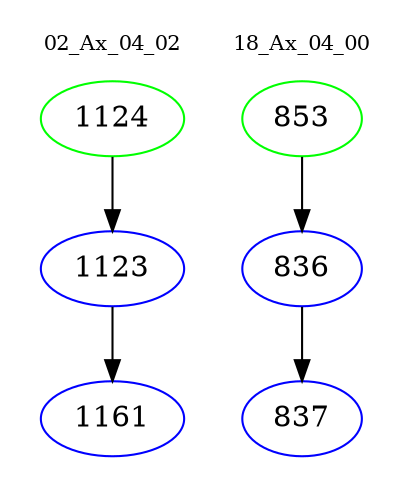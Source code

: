 digraph{
subgraph cluster_0 {
color = white
label = "02_Ax_04_02";
fontsize=10;
T0_1124 [label="1124", color="green"]
T0_1124 -> T0_1123 [color="black"]
T0_1123 [label="1123", color="blue"]
T0_1123 -> T0_1161 [color="black"]
T0_1161 [label="1161", color="blue"]
}
subgraph cluster_1 {
color = white
label = "18_Ax_04_00";
fontsize=10;
T1_853 [label="853", color="green"]
T1_853 -> T1_836 [color="black"]
T1_836 [label="836", color="blue"]
T1_836 -> T1_837 [color="black"]
T1_837 [label="837", color="blue"]
}
}
